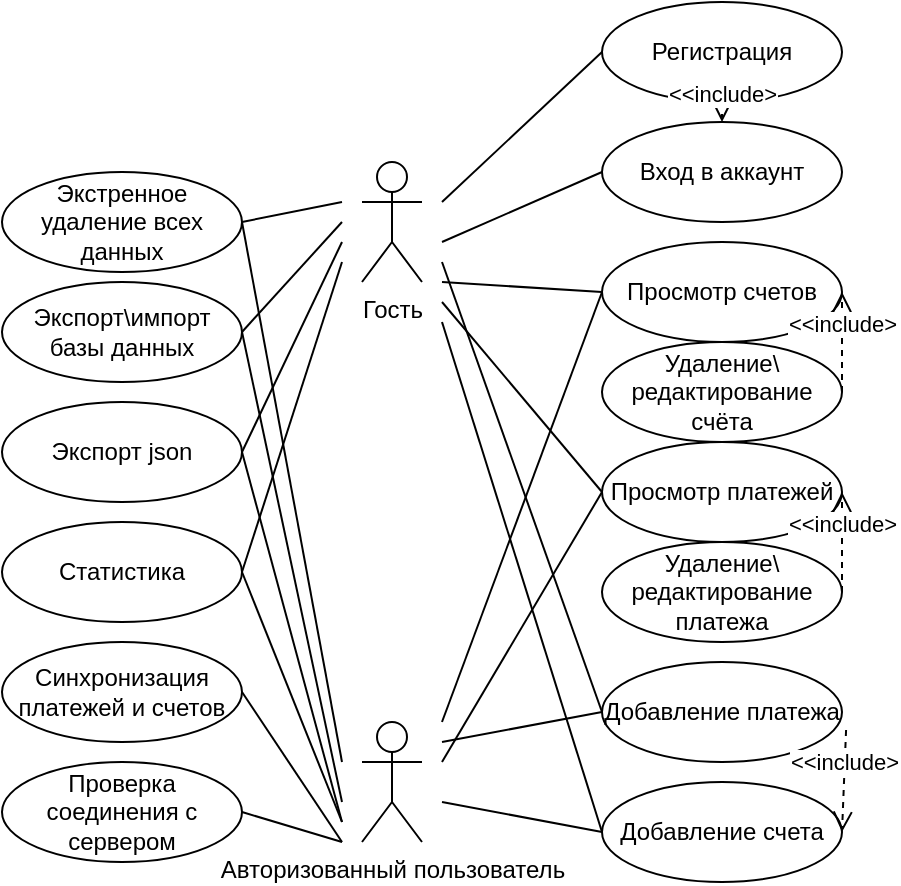 <mxfile version="12.6.5" type="device"><diagram id="r2tb_b2HFvePQN4oi-g-" name="Page-1"><mxGraphModel dx="1952" dy="647" grid="0" gridSize="10" guides="1" tooltips="1" connect="1" arrows="1" fold="1" page="1" pageScale="1" pageWidth="850" pageHeight="1100" math="0" shadow="0"><root><mxCell id="0"/><mxCell id="1" parent="0"/><mxCell id="f4pAYSf22_8qXMbGbrtL-1" value="Гость" style="shape=umlActor;verticalLabelPosition=bottom;labelBackgroundColor=#ffffff;verticalAlign=top;html=1;outlineConnect=0;" vertex="1" parent="1"><mxGeometry x="40" y="80" width="30" height="60" as="geometry"/></mxCell><mxCell id="f4pAYSf22_8qXMbGbrtL-6" value="Авторизованный пользователь" style="shape=umlActor;verticalLabelPosition=bottom;labelBackgroundColor=#ffffff;verticalAlign=top;html=1;outlineConnect=0;" vertex="1" parent="1"><mxGeometry x="40" y="360" width="30" height="60" as="geometry"/></mxCell><mxCell id="f4pAYSf22_8qXMbGbrtL-8" value="Добавление счета" style="ellipse;whiteSpace=wrap;html=1;" vertex="1" parent="1"><mxGeometry x="160" y="390" width="120" height="50" as="geometry"/></mxCell><mxCell id="f4pAYSf22_8qXMbGbrtL-10" value="Добавление платежа" style="ellipse;whiteSpace=wrap;html=1;" vertex="1" parent="1"><mxGeometry x="160" y="330" width="120" height="50" as="geometry"/></mxCell><mxCell id="f4pAYSf22_8qXMbGbrtL-13" value="Просмотр платежей" style="ellipse;whiteSpace=wrap;html=1;" vertex="1" parent="1"><mxGeometry x="160" y="220" width="120" height="50" as="geometry"/></mxCell><mxCell id="f4pAYSf22_8qXMbGbrtL-14" value="Просмотр счетов" style="ellipse;whiteSpace=wrap;html=1;" vertex="1" parent="1"><mxGeometry x="160" y="120" width="120" height="50" as="geometry"/></mxCell><mxCell id="f4pAYSf22_8qXMbGbrtL-15" value="Регистрация" style="ellipse;whiteSpace=wrap;html=1;" vertex="1" parent="1"><mxGeometry x="160" width="120" height="50" as="geometry"/></mxCell><mxCell id="f4pAYSf22_8qXMbGbrtL-16" value="" style="endArrow=none;html=1;entryX=0;entryY=0.5;entryDx=0;entryDy=0;" edge="1" parent="1" target="f4pAYSf22_8qXMbGbrtL-15"><mxGeometry width="50" height="50" relative="1" as="geometry"><mxPoint x="80" y="100" as="sourcePoint"/><mxPoint x="190" y="110" as="targetPoint"/></mxGeometry></mxCell><mxCell id="f4pAYSf22_8qXMbGbrtL-18" value="" style="endArrow=none;html=1;entryX=0;entryY=0.5;entryDx=0;entryDy=0;" edge="1" parent="1" target="f4pAYSf22_8qXMbGbrtL-14"><mxGeometry width="50" height="50" relative="1" as="geometry"><mxPoint x="80" y="140" as="sourcePoint"/><mxPoint x="20" y="460" as="targetPoint"/></mxGeometry></mxCell><mxCell id="f4pAYSf22_8qXMbGbrtL-19" value="Вход в аккаунт" style="ellipse;whiteSpace=wrap;html=1;" vertex="1" parent="1"><mxGeometry x="160" y="60" width="120" height="50" as="geometry"/></mxCell><mxCell id="f4pAYSf22_8qXMbGbrtL-20" value="&amp;lt;&amp;lt;include&amp;gt;" style="html=1;verticalAlign=bottom;endArrow=open;dashed=1;endSize=8;exitX=0.5;exitY=1;exitDx=0;exitDy=0;" edge="1" parent="1" source="f4pAYSf22_8qXMbGbrtL-15" target="f4pAYSf22_8qXMbGbrtL-19"><mxGeometry relative="1" as="geometry"><mxPoint x="435" y="160" as="sourcePoint"/><mxPoint x="610" y="180" as="targetPoint"/></mxGeometry></mxCell><mxCell id="f4pAYSf22_8qXMbGbrtL-22" value="" style="endArrow=none;html=1;entryX=0;entryY=0.5;entryDx=0;entryDy=0;" edge="1" parent="1" target="f4pAYSf22_8qXMbGbrtL-19"><mxGeometry width="50" height="50" relative="1" as="geometry"><mxPoint x="80" y="120" as="sourcePoint"/><mxPoint x="20" y="460" as="targetPoint"/></mxGeometry></mxCell><mxCell id="f4pAYSf22_8qXMbGbrtL-23" value="" style="endArrow=none;html=1;entryX=0;entryY=0.5;entryDx=0;entryDy=0;" edge="1" parent="1" target="f4pAYSf22_8qXMbGbrtL-13"><mxGeometry width="50" height="50" relative="1" as="geometry"><mxPoint x="80" y="150" as="sourcePoint"/><mxPoint x="230" y="210" as="targetPoint"/></mxGeometry></mxCell><mxCell id="f4pAYSf22_8qXMbGbrtL-24" value="" style="endArrow=none;html=1;entryX=0;entryY=0.5;entryDx=0;entryDy=0;" edge="1" parent="1" target="f4pAYSf22_8qXMbGbrtL-14"><mxGeometry width="50" height="50" relative="1" as="geometry"><mxPoint x="80" y="360" as="sourcePoint"/><mxPoint x="20" y="460" as="targetPoint"/></mxGeometry></mxCell><mxCell id="f4pAYSf22_8qXMbGbrtL-25" value="" style="endArrow=none;html=1;entryX=0;entryY=0.5;entryDx=0;entryDy=0;" edge="1" parent="1" target="f4pAYSf22_8qXMbGbrtL-13"><mxGeometry width="50" height="50" relative="1" as="geometry"><mxPoint x="80" y="380" as="sourcePoint"/><mxPoint x="140" y="260" as="targetPoint"/></mxGeometry></mxCell><mxCell id="f4pAYSf22_8qXMbGbrtL-27" value="" style="endArrow=none;html=1;entryX=0;entryY=0.5;entryDx=0;entryDy=0;" edge="1" parent="1" target="f4pAYSf22_8qXMbGbrtL-10"><mxGeometry width="50" height="50" relative="1" as="geometry"><mxPoint x="80" y="130" as="sourcePoint"/><mxPoint x="230" y="180" as="targetPoint"/></mxGeometry></mxCell><mxCell id="f4pAYSf22_8qXMbGbrtL-28" value="" style="endArrow=none;html=1;entryX=0;entryY=0.5;entryDx=0;entryDy=0;" edge="1" parent="1" target="f4pAYSf22_8qXMbGbrtL-10"><mxGeometry width="50" height="50" relative="1" as="geometry"><mxPoint x="80" y="370" as="sourcePoint"/><mxPoint x="170" y="325" as="targetPoint"/></mxGeometry></mxCell><mxCell id="f4pAYSf22_8qXMbGbrtL-29" value="" style="endArrow=none;html=1;entryX=0;entryY=0.5;entryDx=0;entryDy=0;" edge="1" parent="1" target="f4pAYSf22_8qXMbGbrtL-8"><mxGeometry width="50" height="50" relative="1" as="geometry"><mxPoint x="80" y="400" as="sourcePoint"/><mxPoint x="180" y="335" as="targetPoint"/></mxGeometry></mxCell><mxCell id="f4pAYSf22_8qXMbGbrtL-30" value="" style="endArrow=none;html=1;entryX=0;entryY=0.5;entryDx=0;entryDy=0;" edge="1" parent="1" target="f4pAYSf22_8qXMbGbrtL-8"><mxGeometry width="50" height="50" relative="1" as="geometry"><mxPoint x="80" y="160" as="sourcePoint"/><mxPoint x="170" y="285" as="targetPoint"/></mxGeometry></mxCell><mxCell id="f4pAYSf22_8qXMbGbrtL-34" value="&amp;lt;&amp;lt;include&amp;gt;" style="html=1;verticalAlign=bottom;endArrow=open;dashed=1;endSize=8;entryX=1;entryY=0.5;entryDx=0;entryDy=0;exitX=1.017;exitY=0.68;exitDx=0;exitDy=0;exitPerimeter=0;" edge="1" parent="1" source="f4pAYSf22_8qXMbGbrtL-10" target="f4pAYSf22_8qXMbGbrtL-8"><mxGeometry relative="1" as="geometry"><mxPoint x="440" y="470" as="sourcePoint"/><mxPoint x="615" y="380" as="targetPoint"/></mxGeometry></mxCell><mxCell id="f4pAYSf22_8qXMbGbrtL-35" value="Экстренное удаление всех данных" style="ellipse;whiteSpace=wrap;html=1;" vertex="1" parent="1"><mxGeometry x="-140" y="85" width="120" height="50" as="geometry"/></mxCell><mxCell id="f4pAYSf22_8qXMbGbrtL-36" value="" style="endArrow=none;html=1;exitX=1;exitY=0.5;exitDx=0;exitDy=0;" edge="1" parent="1" source="f4pAYSf22_8qXMbGbrtL-35"><mxGeometry width="50" height="50" relative="1" as="geometry"><mxPoint x="-10" y="115" as="sourcePoint"/><mxPoint x="30" y="380" as="targetPoint"/></mxGeometry></mxCell><mxCell id="f4pAYSf22_8qXMbGbrtL-37" value="" style="endArrow=none;html=1;entryX=1;entryY=0.5;entryDx=0;entryDy=0;" edge="1" parent="1" target="f4pAYSf22_8qXMbGbrtL-35"><mxGeometry width="50" height="50" relative="1" as="geometry"><mxPoint x="30" y="100" as="sourcePoint"/><mxPoint x="-10" y="115" as="targetPoint"/></mxGeometry></mxCell><mxCell id="f4pAYSf22_8qXMbGbrtL-38" value="Удаление\ редактирование счёта" style="ellipse;whiteSpace=wrap;html=1;" vertex="1" parent="1"><mxGeometry x="160" y="170" width="120" height="50" as="geometry"/></mxCell><mxCell id="f4pAYSf22_8qXMbGbrtL-39" value="&amp;lt;&amp;lt;include&amp;gt;" style="html=1;verticalAlign=bottom;endArrow=open;dashed=1;endSize=8;entryX=1;entryY=0.5;entryDx=0;entryDy=0;exitX=1;exitY=0.5;exitDx=0;exitDy=0;" edge="1" parent="1" source="f4pAYSf22_8qXMbGbrtL-38" target="f4pAYSf22_8qXMbGbrtL-14"><mxGeometry relative="1" as="geometry"><mxPoint x="292.04" y="374" as="sourcePoint"/><mxPoint x="290" y="425" as="targetPoint"/></mxGeometry></mxCell><mxCell id="f4pAYSf22_8qXMbGbrtL-40" value="Удаление\ редактирование платежа" style="ellipse;whiteSpace=wrap;html=1;" vertex="1" parent="1"><mxGeometry x="160" y="270" width="120" height="50" as="geometry"/></mxCell><mxCell id="f4pAYSf22_8qXMbGbrtL-41" value="&amp;lt;&amp;lt;include&amp;gt;" style="html=1;verticalAlign=bottom;endArrow=open;dashed=1;endSize=8;entryX=1;entryY=0.5;entryDx=0;entryDy=0;exitX=1;exitY=0.5;exitDx=0;exitDy=0;" edge="1" parent="1" source="f4pAYSf22_8qXMbGbrtL-40" target="f4pAYSf22_8qXMbGbrtL-13"><mxGeometry relative="1" as="geometry"><mxPoint x="290" y="205" as="sourcePoint"/><mxPoint x="290" y="155" as="targetPoint"/></mxGeometry></mxCell><mxCell id="f4pAYSf22_8qXMbGbrtL-42" value="Статистика" style="ellipse;whiteSpace=wrap;html=1;" vertex="1" parent="1"><mxGeometry x="-140" y="260" width="120" height="50" as="geometry"/></mxCell><mxCell id="f4pAYSf22_8qXMbGbrtL-43" value="Экспорт\импорт базы данных" style="ellipse;whiteSpace=wrap;html=1;" vertex="1" parent="1"><mxGeometry x="-140" y="140" width="120" height="50" as="geometry"/></mxCell><mxCell id="f4pAYSf22_8qXMbGbrtL-44" value="" style="endArrow=none;html=1;exitX=1;exitY=0.5;exitDx=0;exitDy=0;" edge="1" parent="1" source="f4pAYSf22_8qXMbGbrtL-43"><mxGeometry width="50" height="50" relative="1" as="geometry"><mxPoint x="-10" y="175" as="sourcePoint"/><mxPoint x="30" y="400" as="targetPoint"/></mxGeometry></mxCell><mxCell id="f4pAYSf22_8qXMbGbrtL-45" value="" style="endArrow=none;html=1;entryX=1;entryY=0.5;entryDx=0;entryDy=0;" edge="1" parent="1" target="f4pAYSf22_8qXMbGbrtL-43"><mxGeometry width="50" height="50" relative="1" as="geometry"><mxPoint x="30" y="110" as="sourcePoint"/><mxPoint x="40" y="410" as="targetPoint"/></mxGeometry></mxCell><mxCell id="f4pAYSf22_8qXMbGbrtL-46" value="Экспорт json" style="ellipse;whiteSpace=wrap;html=1;" vertex="1" parent="1"><mxGeometry x="-140" y="200" width="120" height="50" as="geometry"/></mxCell><mxCell id="f4pAYSf22_8qXMbGbrtL-47" value="" style="endArrow=none;html=1;entryX=1;entryY=0.5;entryDx=0;entryDy=0;" edge="1" parent="1" target="f4pAYSf22_8qXMbGbrtL-46"><mxGeometry width="50" height="50" relative="1" as="geometry"><mxPoint x="30" y="120" as="sourcePoint"/><mxPoint x="-10" y="235" as="targetPoint"/></mxGeometry></mxCell><mxCell id="f4pAYSf22_8qXMbGbrtL-48" value="" style="endArrow=none;html=1;entryX=1;entryY=0.5;entryDx=0;entryDy=0;" edge="1" parent="1" target="f4pAYSf22_8qXMbGbrtL-42"><mxGeometry width="50" height="50" relative="1" as="geometry"><mxPoint x="30" y="130" as="sourcePoint"/><mxPoint x="-10" y="295" as="targetPoint"/></mxGeometry></mxCell><mxCell id="f4pAYSf22_8qXMbGbrtL-49" value="" style="endArrow=none;html=1;entryX=1;entryY=0.5;entryDx=0;entryDy=0;" edge="1" parent="1" target="f4pAYSf22_8qXMbGbrtL-46"><mxGeometry width="50" height="50" relative="1" as="geometry"><mxPoint x="30" y="410" as="sourcePoint"/><mxPoint x="-10" y="295" as="targetPoint"/></mxGeometry></mxCell><mxCell id="f4pAYSf22_8qXMbGbrtL-50" value="Синхронизация платежей и счетов" style="ellipse;whiteSpace=wrap;html=1;" vertex="1" parent="1"><mxGeometry x="-140" y="320" width="120" height="50" as="geometry"/></mxCell><mxCell id="f4pAYSf22_8qXMbGbrtL-51" value="" style="endArrow=none;html=1;entryX=1;entryY=0.5;entryDx=0;entryDy=0;" edge="1" parent="1" target="f4pAYSf22_8qXMbGbrtL-50"><mxGeometry width="50" height="50" relative="1" as="geometry"><mxPoint x="30" y="420" as="sourcePoint"/><mxPoint x="-10" y="295" as="targetPoint"/></mxGeometry></mxCell><mxCell id="f4pAYSf22_8qXMbGbrtL-52" value="" style="endArrow=none;html=1;entryX=1;entryY=0.5;entryDx=0;entryDy=0;" edge="1" parent="1" target="f4pAYSf22_8qXMbGbrtL-42"><mxGeometry width="50" height="50" relative="1" as="geometry"><mxPoint x="30" y="410" as="sourcePoint"/><mxPoint x="-10" y="115" as="targetPoint"/></mxGeometry></mxCell><mxCell id="f4pAYSf22_8qXMbGbrtL-53" value="Проверка соединения с сервером" style="ellipse;whiteSpace=wrap;html=1;" vertex="1" parent="1"><mxGeometry x="-140" y="380" width="120" height="50" as="geometry"/></mxCell><mxCell id="f4pAYSf22_8qXMbGbrtL-54" value="" style="endArrow=none;html=1;entryX=1;entryY=0.5;entryDx=0;entryDy=0;" edge="1" parent="1" target="f4pAYSf22_8qXMbGbrtL-53"><mxGeometry width="50" height="50" relative="1" as="geometry"><mxPoint x="30" y="420" as="sourcePoint"/><mxPoint x="-10" y="355" as="targetPoint"/></mxGeometry></mxCell></root></mxGraphModel></diagram></mxfile>